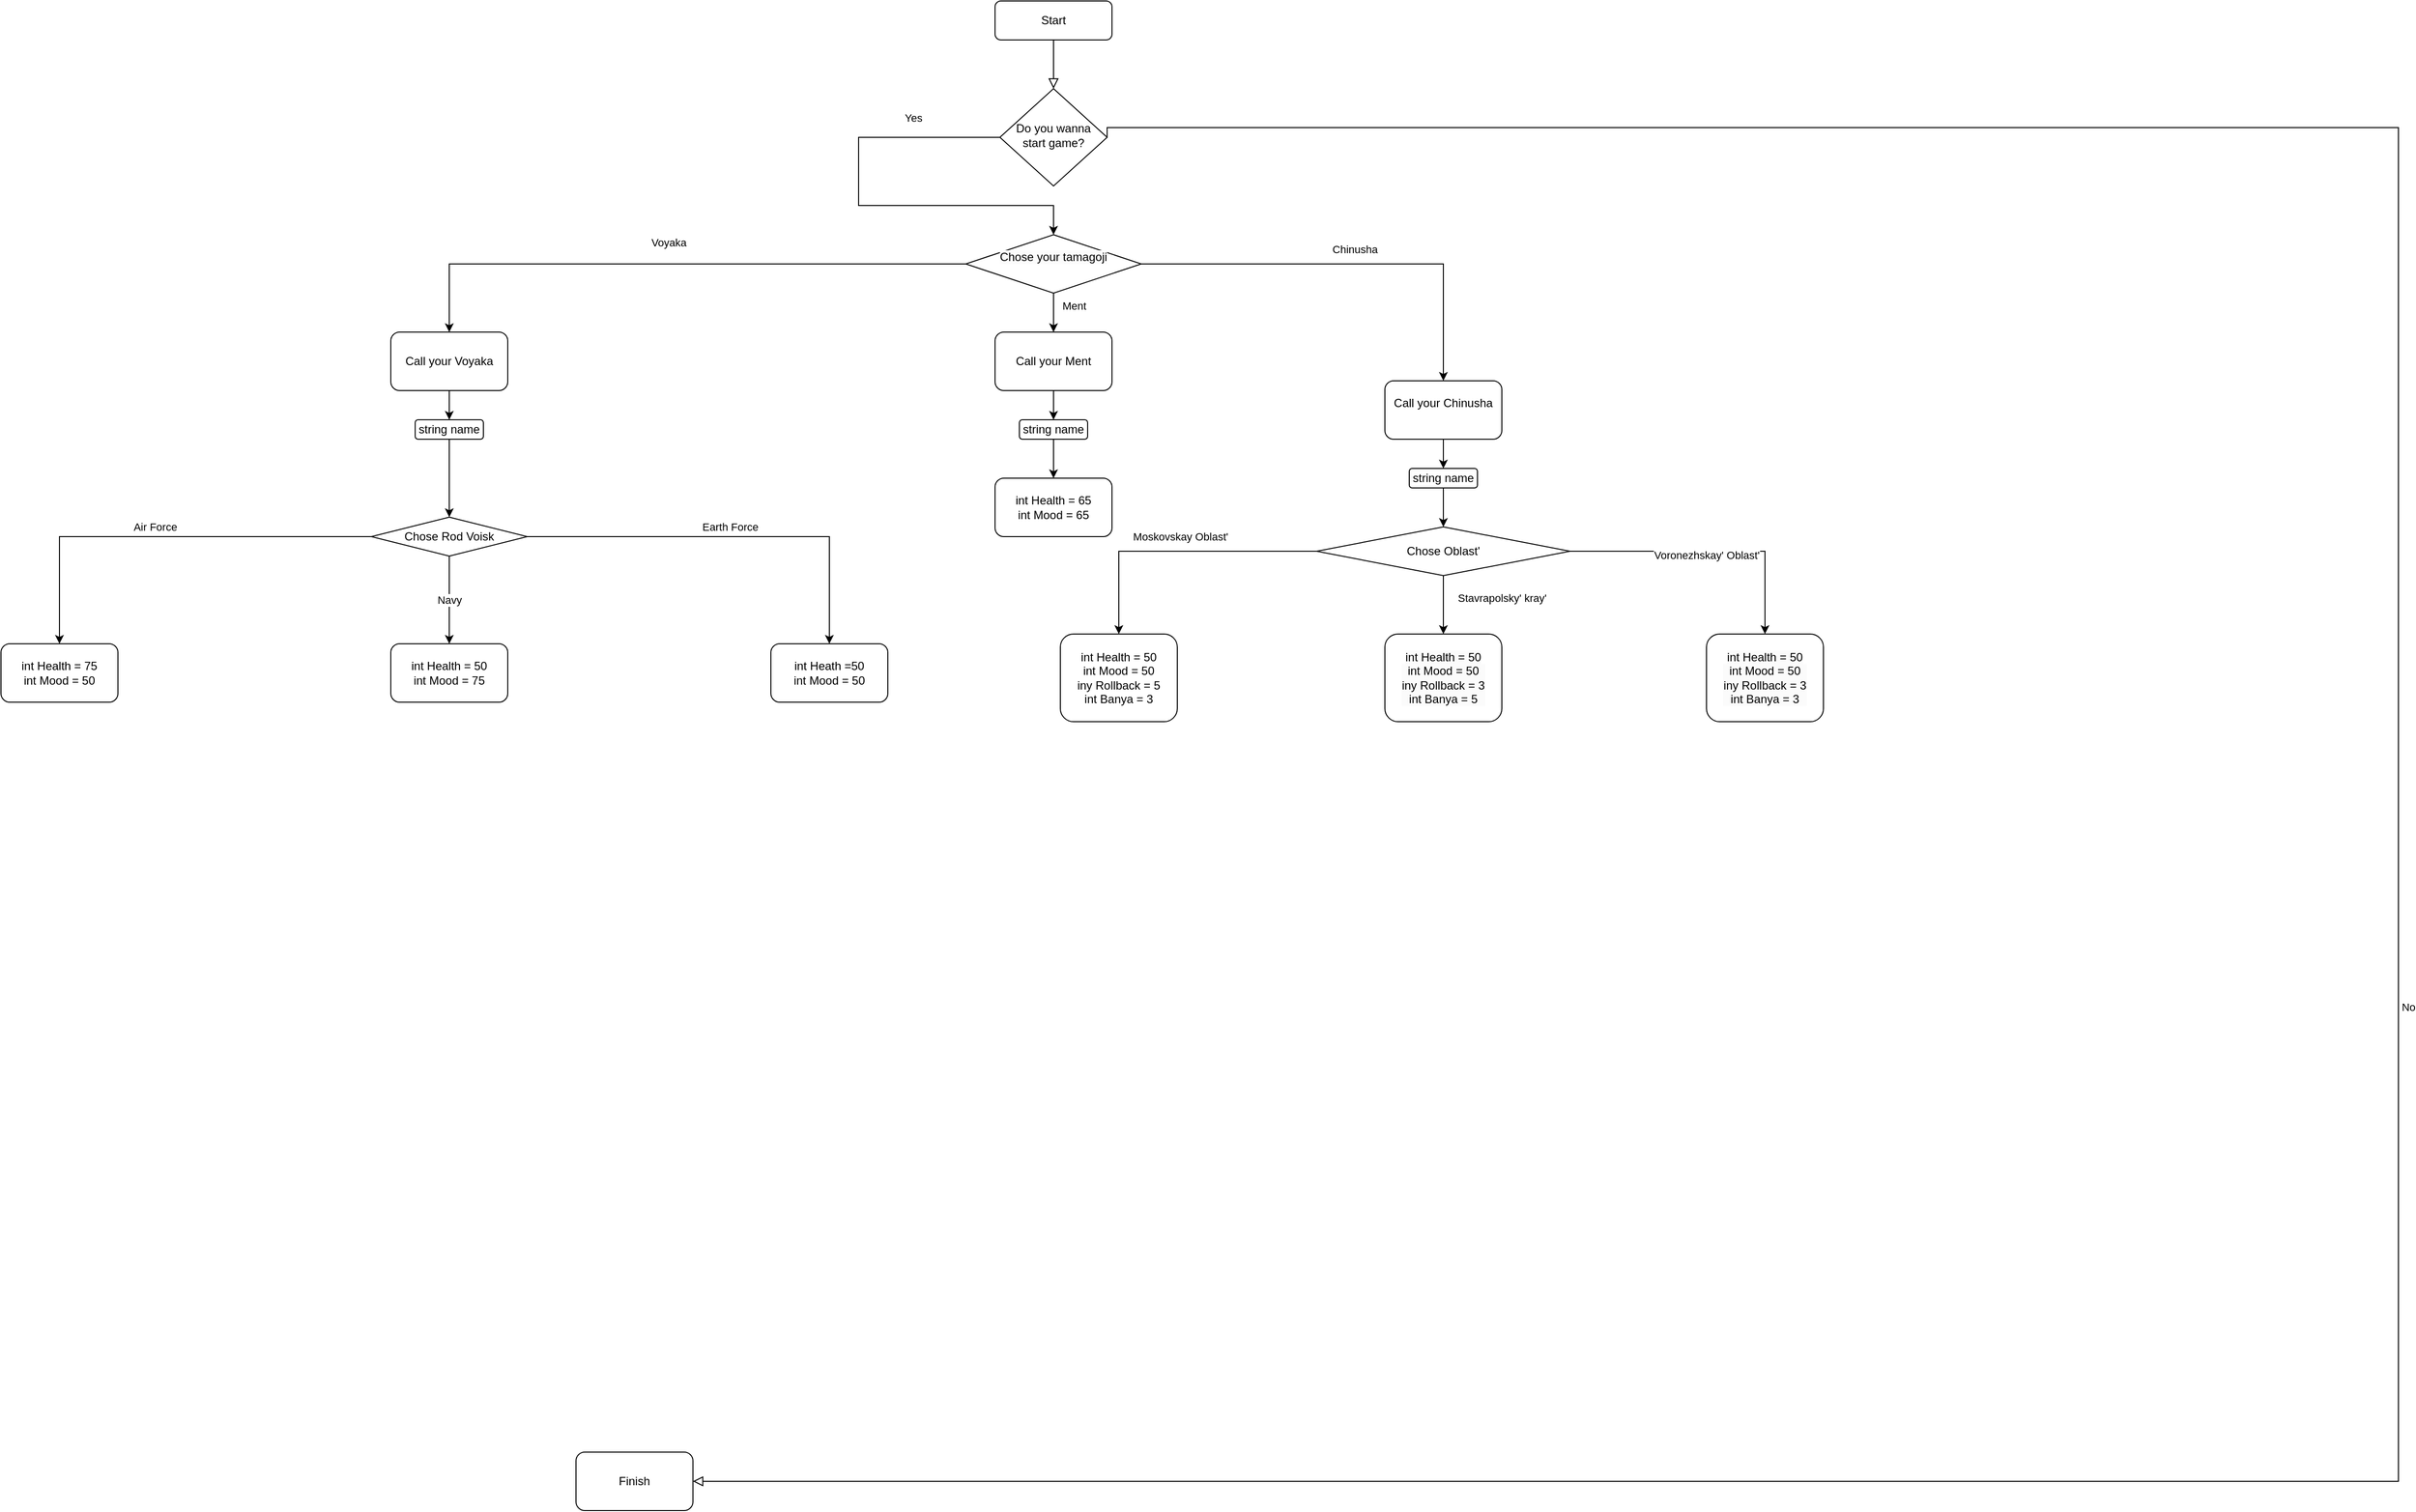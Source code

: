 <mxfile version="24.6.4" type="device">
  <diagram id="C5RBs43oDa-KdzZeNtuy" name="Page-1">
    <mxGraphModel dx="3088" dy="844" grid="1" gridSize="10" guides="1" tooltips="1" connect="1" arrows="1" fold="1" page="1" pageScale="1" pageWidth="827" pageHeight="1169" math="0" shadow="0">
      <root>
        <mxCell id="WIyWlLk6GJQsqaUBKTNV-0" />
        <mxCell id="WIyWlLk6GJQsqaUBKTNV-1" parent="WIyWlLk6GJQsqaUBKTNV-0" />
        <mxCell id="WIyWlLk6GJQsqaUBKTNV-2" value="" style="rounded=0;html=1;jettySize=auto;orthogonalLoop=1;fontSize=11;endArrow=block;endFill=0;endSize=8;strokeWidth=1;shadow=0;labelBackgroundColor=none;edgeStyle=orthogonalEdgeStyle;" parent="WIyWlLk6GJQsqaUBKTNV-1" source="WIyWlLk6GJQsqaUBKTNV-3" target="WIyWlLk6GJQsqaUBKTNV-6" edge="1">
          <mxGeometry relative="1" as="geometry" />
        </mxCell>
        <mxCell id="WIyWlLk6GJQsqaUBKTNV-3" value="Start" style="rounded=1;whiteSpace=wrap;html=1;fontSize=12;glass=0;strokeWidth=1;shadow=0;" parent="WIyWlLk6GJQsqaUBKTNV-1" vertex="1">
          <mxGeometry x="-600" y="190" width="120" height="40" as="geometry" />
        </mxCell>
        <mxCell id="WIyWlLk6GJQsqaUBKTNV-5" value="No" style="edgeStyle=orthogonalEdgeStyle;rounded=0;html=1;jettySize=auto;orthogonalLoop=1;fontSize=11;endArrow=block;endFill=0;endSize=8;strokeWidth=1;shadow=0;labelBackgroundColor=none;entryX=1;entryY=0.5;entryDx=0;entryDy=0;exitX=1;exitY=0.5;exitDx=0;exitDy=0;" parent="WIyWlLk6GJQsqaUBKTNV-1" source="WIyWlLk6GJQsqaUBKTNV-6" target="MfT9FiDQWY_UEhDtYRqd-1" edge="1">
          <mxGeometry y="10" relative="1" as="geometry">
            <mxPoint as="offset" />
            <mxPoint x="-820" y="330" as="sourcePoint" />
            <mxPoint x="-795" y="1160" as="targetPoint" />
            <Array as="points">
              <mxPoint x="-485" y="320" />
              <mxPoint x="840" y="320" />
              <mxPoint x="840" y="1710" />
            </Array>
          </mxGeometry>
        </mxCell>
        <mxCell id="WIyWlLk6GJQsqaUBKTNV-6" value="Do you wanna start game?" style="rhombus;whiteSpace=wrap;html=1;shadow=0;fontFamily=Helvetica;fontSize=12;align=center;strokeWidth=1;spacing=6;spacingTop=-4;" parent="WIyWlLk6GJQsqaUBKTNV-1" vertex="1">
          <mxGeometry x="-595" y="280" width="110" height="100" as="geometry" />
        </mxCell>
        <mxCell id="MfT9FiDQWY_UEhDtYRqd-1" value="Finish" style="rounded=1;whiteSpace=wrap;html=1;" vertex="1" parent="WIyWlLk6GJQsqaUBKTNV-1">
          <mxGeometry x="-1030" y="1680" width="120" height="60" as="geometry" />
        </mxCell>
        <mxCell id="MfT9FiDQWY_UEhDtYRqd-2" value="Yes" style="endArrow=classic;html=1;rounded=0;exitX=0;exitY=0.5;exitDx=0;exitDy=0;entryX=0.5;entryY=0;entryDx=0;entryDy=0;" edge="1" parent="WIyWlLk6GJQsqaUBKTNV-1" source="WIyWlLk6GJQsqaUBKTNV-6" target="MfT9FiDQWY_UEhDtYRqd-4">
          <mxGeometry x="-0.6" y="-20" width="50" height="50" relative="1" as="geometry">
            <mxPoint x="-430" y="570" as="sourcePoint" />
            <mxPoint x="-600" y="430" as="targetPoint" />
            <Array as="points">
              <mxPoint x="-740" y="330" />
              <mxPoint x="-740" y="400" />
              <mxPoint x="-540" y="400" />
            </Array>
            <mxPoint as="offset" />
          </mxGeometry>
        </mxCell>
        <mxCell id="MfT9FiDQWY_UEhDtYRqd-13" value="Voyaka&lt;div&gt;&lt;br&gt;&lt;/div&gt;" style="edgeStyle=orthogonalEdgeStyle;rounded=0;orthogonalLoop=1;jettySize=auto;html=1;" edge="1" parent="WIyWlLk6GJQsqaUBKTNV-1" source="MfT9FiDQWY_UEhDtYRqd-4" target="MfT9FiDQWY_UEhDtYRqd-11">
          <mxGeometry x="0.017" y="-15" relative="1" as="geometry">
            <mxPoint as="offset" />
          </mxGeometry>
        </mxCell>
        <mxCell id="MfT9FiDQWY_UEhDtYRqd-15" value="Chinusha" style="edgeStyle=orthogonalEdgeStyle;rounded=0;orthogonalLoop=1;jettySize=auto;html=1;exitX=1;exitY=0.5;exitDx=0;exitDy=0;" edge="1" parent="WIyWlLk6GJQsqaUBKTNV-1" source="MfT9FiDQWY_UEhDtYRqd-4" target="MfT9FiDQWY_UEhDtYRqd-14">
          <mxGeometry x="0.017" y="15" relative="1" as="geometry">
            <mxPoint as="offset" />
          </mxGeometry>
        </mxCell>
        <mxCell id="MfT9FiDQWY_UEhDtYRqd-4" value="&#xa;&lt;span style=&quot;color: rgb(0, 0, 0); font-family: Helvetica; font-size: 12px; font-style: normal; font-variant-ligatures: normal; font-variant-caps: normal; font-weight: 400; letter-spacing: normal; orphans: 2; text-align: center; text-indent: 0px; text-transform: none; widows: 2; word-spacing: 0px; -webkit-text-stroke-width: 0px; white-space: normal; background-color: rgb(251, 251, 251); text-decoration-thickness: initial; text-decoration-style: initial; text-decoration-color: initial; display: inline !important; float: none;&quot;&gt;Chose your tamagoji&lt;/span&gt;&#xa;&#xa;" style="rhombus;whiteSpace=wrap;html=1;" vertex="1" parent="WIyWlLk6GJQsqaUBKTNV-1">
          <mxGeometry x="-630" y="430" width="180" height="60" as="geometry" />
        </mxCell>
        <mxCell id="MfT9FiDQWY_UEhDtYRqd-19" style="edgeStyle=orthogonalEdgeStyle;rounded=0;orthogonalLoop=1;jettySize=auto;html=1;entryX=0.5;entryY=0;entryDx=0;entryDy=0;" edge="1" parent="WIyWlLk6GJQsqaUBKTNV-1" source="MfT9FiDQWY_UEhDtYRqd-7" target="MfT9FiDQWY_UEhDtYRqd-18">
          <mxGeometry relative="1" as="geometry" />
        </mxCell>
        <mxCell id="MfT9FiDQWY_UEhDtYRqd-7" value="Call your Ment" style="rounded=1;whiteSpace=wrap;html=1;" vertex="1" parent="WIyWlLk6GJQsqaUBKTNV-1">
          <mxGeometry x="-600" y="530" width="120" height="60" as="geometry" />
        </mxCell>
        <mxCell id="MfT9FiDQWY_UEhDtYRqd-8" value="Ment&lt;div&gt;&lt;br&gt;&lt;/div&gt;" style="endArrow=classic;html=1;rounded=0;exitX=0.5;exitY=1;exitDx=0;exitDy=0;entryX=0.5;entryY=0;entryDx=0;entryDy=0;" edge="1" parent="WIyWlLk6GJQsqaUBKTNV-1" source="MfT9FiDQWY_UEhDtYRqd-4" target="MfT9FiDQWY_UEhDtYRqd-7">
          <mxGeometry x="0.01" y="21" width="50" height="50" relative="1" as="geometry">
            <mxPoint x="-540" y="540" as="sourcePoint" />
            <mxPoint x="-540" y="570" as="targetPoint" />
            <mxPoint as="offset" />
          </mxGeometry>
        </mxCell>
        <mxCell id="MfT9FiDQWY_UEhDtYRqd-21" style="edgeStyle=orthogonalEdgeStyle;rounded=0;orthogonalLoop=1;jettySize=auto;html=1;entryX=0.5;entryY=0;entryDx=0;entryDy=0;" edge="1" parent="WIyWlLk6GJQsqaUBKTNV-1" source="MfT9FiDQWY_UEhDtYRqd-11" target="MfT9FiDQWY_UEhDtYRqd-20">
          <mxGeometry relative="1" as="geometry" />
        </mxCell>
        <mxCell id="MfT9FiDQWY_UEhDtYRqd-11" value="Call your Voyaka" style="rounded=1;whiteSpace=wrap;html=1;" vertex="1" parent="WIyWlLk6GJQsqaUBKTNV-1">
          <mxGeometry x="-1220" y="530" width="120" height="60" as="geometry" />
        </mxCell>
        <mxCell id="MfT9FiDQWY_UEhDtYRqd-17" style="edgeStyle=orthogonalEdgeStyle;rounded=0;orthogonalLoop=1;jettySize=auto;html=1;entryX=0.5;entryY=0;entryDx=0;entryDy=0;" edge="1" parent="WIyWlLk6GJQsqaUBKTNV-1" source="MfT9FiDQWY_UEhDtYRqd-14" target="MfT9FiDQWY_UEhDtYRqd-16">
          <mxGeometry relative="1" as="geometry" />
        </mxCell>
        <mxCell id="MfT9FiDQWY_UEhDtYRqd-14" value="Call your Chinusha&lt;div&gt;&lt;br&gt;&lt;/div&gt;" style="rounded=1;whiteSpace=wrap;html=1;" vertex="1" parent="WIyWlLk6GJQsqaUBKTNV-1">
          <mxGeometry x="-200" y="580" width="120" height="60" as="geometry" />
        </mxCell>
        <mxCell id="MfT9FiDQWY_UEhDtYRqd-38" style="edgeStyle=orthogonalEdgeStyle;rounded=0;orthogonalLoop=1;jettySize=auto;html=1;" edge="1" parent="WIyWlLk6GJQsqaUBKTNV-1" source="MfT9FiDQWY_UEhDtYRqd-16" target="MfT9FiDQWY_UEhDtYRqd-36">
          <mxGeometry relative="1" as="geometry" />
        </mxCell>
        <mxCell id="MfT9FiDQWY_UEhDtYRqd-16" value="string name" style="rounded=1;whiteSpace=wrap;html=1;" vertex="1" parent="WIyWlLk6GJQsqaUBKTNV-1">
          <mxGeometry x="-175" y="670" width="70" height="20" as="geometry" />
        </mxCell>
        <mxCell id="MfT9FiDQWY_UEhDtYRqd-35" style="edgeStyle=orthogonalEdgeStyle;rounded=0;orthogonalLoop=1;jettySize=auto;html=1;" edge="1" parent="WIyWlLk6GJQsqaUBKTNV-1" source="MfT9FiDQWY_UEhDtYRqd-18" target="MfT9FiDQWY_UEhDtYRqd-34">
          <mxGeometry relative="1" as="geometry" />
        </mxCell>
        <mxCell id="MfT9FiDQWY_UEhDtYRqd-18" value="string name" style="rounded=1;whiteSpace=wrap;html=1;" vertex="1" parent="WIyWlLk6GJQsqaUBKTNV-1">
          <mxGeometry x="-575" y="620" width="70" height="20" as="geometry" />
        </mxCell>
        <mxCell id="MfT9FiDQWY_UEhDtYRqd-23" style="edgeStyle=orthogonalEdgeStyle;rounded=0;orthogonalLoop=1;jettySize=auto;html=1;entryX=0.5;entryY=0;entryDx=0;entryDy=0;" edge="1" parent="WIyWlLk6GJQsqaUBKTNV-1" source="MfT9FiDQWY_UEhDtYRqd-20" target="MfT9FiDQWY_UEhDtYRqd-24">
          <mxGeometry relative="1" as="geometry">
            <mxPoint x="-1160" y="710" as="targetPoint" />
          </mxGeometry>
        </mxCell>
        <mxCell id="MfT9FiDQWY_UEhDtYRqd-20" value="string name" style="rounded=1;whiteSpace=wrap;html=1;" vertex="1" parent="WIyWlLk6GJQsqaUBKTNV-1">
          <mxGeometry x="-1195" y="620" width="70" height="20" as="geometry" />
        </mxCell>
        <mxCell id="MfT9FiDQWY_UEhDtYRqd-29" value="Navy" style="edgeStyle=orthogonalEdgeStyle;rounded=0;orthogonalLoop=1;jettySize=auto;html=1;" edge="1" parent="WIyWlLk6GJQsqaUBKTNV-1" source="MfT9FiDQWY_UEhDtYRqd-24" target="MfT9FiDQWY_UEhDtYRqd-26">
          <mxGeometry relative="1" as="geometry" />
        </mxCell>
        <mxCell id="MfT9FiDQWY_UEhDtYRqd-30" value="Air Force" style="edgeStyle=orthogonalEdgeStyle;rounded=0;orthogonalLoop=1;jettySize=auto;html=1;entryX=0.5;entryY=0;entryDx=0;entryDy=0;" edge="1" parent="WIyWlLk6GJQsqaUBKTNV-1" source="MfT9FiDQWY_UEhDtYRqd-24" target="MfT9FiDQWY_UEhDtYRqd-27">
          <mxGeometry x="0.032" y="-10" relative="1" as="geometry">
            <mxPoint x="-1550" y="860" as="targetPoint" />
            <mxPoint as="offset" />
          </mxGeometry>
        </mxCell>
        <mxCell id="MfT9FiDQWY_UEhDtYRqd-31" value="Earth Force" style="edgeStyle=orthogonalEdgeStyle;rounded=0;orthogonalLoop=1;jettySize=auto;html=1;exitX=1;exitY=0.5;exitDx=0;exitDy=0;entryX=0.5;entryY=0;entryDx=0;entryDy=0;" edge="1" parent="WIyWlLk6GJQsqaUBKTNV-1" source="MfT9FiDQWY_UEhDtYRqd-24" target="MfT9FiDQWY_UEhDtYRqd-28">
          <mxGeometry x="-0.011" y="10" relative="1" as="geometry">
            <mxPoint as="offset" />
          </mxGeometry>
        </mxCell>
        <mxCell id="MfT9FiDQWY_UEhDtYRqd-24" value="Chose Rod Voisk" style="rhombus;whiteSpace=wrap;html=1;" vertex="1" parent="WIyWlLk6GJQsqaUBKTNV-1">
          <mxGeometry x="-1240" y="720" width="160" height="40" as="geometry" />
        </mxCell>
        <mxCell id="MfT9FiDQWY_UEhDtYRqd-26" value="int Health = 50&lt;div&gt;int Mood = 75&lt;/div&gt;" style="rounded=1;whiteSpace=wrap;html=1;" vertex="1" parent="WIyWlLk6GJQsqaUBKTNV-1">
          <mxGeometry x="-1220" y="850" width="120" height="60" as="geometry" />
        </mxCell>
        <mxCell id="MfT9FiDQWY_UEhDtYRqd-27" value="int Health = 75&lt;div&gt;int Mood = 50&lt;/div&gt;" style="rounded=1;whiteSpace=wrap;html=1;" vertex="1" parent="WIyWlLk6GJQsqaUBKTNV-1">
          <mxGeometry x="-1620" y="850" width="120" height="60" as="geometry" />
        </mxCell>
        <mxCell id="MfT9FiDQWY_UEhDtYRqd-28" value="int Heath =50&lt;div&gt;int Mood = 50&lt;/div&gt;" style="rounded=1;whiteSpace=wrap;html=1;" vertex="1" parent="WIyWlLk6GJQsqaUBKTNV-1">
          <mxGeometry x="-830" y="850" width="120" height="60" as="geometry" />
        </mxCell>
        <mxCell id="MfT9FiDQWY_UEhDtYRqd-34" value="int Health = 65&lt;div&gt;int Mood = 65&lt;/div&gt;" style="rounded=1;whiteSpace=wrap;html=1;" vertex="1" parent="WIyWlLk6GJQsqaUBKTNV-1">
          <mxGeometry x="-600" y="680" width="120" height="60" as="geometry" />
        </mxCell>
        <mxCell id="MfT9FiDQWY_UEhDtYRqd-42" value="Moskovskay Oblast&#39;" style="edgeStyle=orthogonalEdgeStyle;rounded=0;orthogonalLoop=1;jettySize=auto;html=1;exitX=0;exitY=0.5;exitDx=0;exitDy=0;entryX=0.5;entryY=0;entryDx=0;entryDy=0;" edge="1" parent="WIyWlLk6GJQsqaUBKTNV-1" source="MfT9FiDQWY_UEhDtYRqd-36" target="MfT9FiDQWY_UEhDtYRqd-39">
          <mxGeometry x="-0.028" y="-15" relative="1" as="geometry">
            <mxPoint as="offset" />
          </mxGeometry>
        </mxCell>
        <mxCell id="MfT9FiDQWY_UEhDtYRqd-43" style="edgeStyle=orthogonalEdgeStyle;rounded=0;orthogonalLoop=1;jettySize=auto;html=1;exitX=0.5;exitY=1;exitDx=0;exitDy=0;" edge="1" parent="WIyWlLk6GJQsqaUBKTNV-1" source="MfT9FiDQWY_UEhDtYRqd-36" target="MfT9FiDQWY_UEhDtYRqd-40">
          <mxGeometry relative="1" as="geometry" />
        </mxCell>
        <mxCell id="MfT9FiDQWY_UEhDtYRqd-45" value="&#xa;&lt;span style=&quot;color: rgb(0, 0, 0); font-family: Helvetica; font-size: 11px; font-style: normal; font-variant-ligatures: normal; font-variant-caps: normal; font-weight: 400; letter-spacing: normal; orphans: 2; text-align: center; text-indent: 0px; text-transform: none; widows: 2; word-spacing: 0px; -webkit-text-stroke-width: 0px; white-space: nowrap; background-color: rgb(255, 255, 255); text-decoration-thickness: initial; text-decoration-style: initial; text-decoration-color: initial; display: inline !important; float: none;&quot;&gt;Stavrapolsky&#39; kray&#39;&lt;/span&gt;&#xa;&#xa;" style="edgeLabel;html=1;align=center;verticalAlign=middle;resizable=0;points=[];" vertex="1" connectable="0" parent="MfT9FiDQWY_UEhDtYRqd-43">
          <mxGeometry x="0.2" y="4" relative="1" as="geometry">
            <mxPoint x="56" y="-6" as="offset" />
          </mxGeometry>
        </mxCell>
        <mxCell id="MfT9FiDQWY_UEhDtYRqd-36" value="Chose Oblast&#39;" style="rhombus;whiteSpace=wrap;html=1;" vertex="1" parent="WIyWlLk6GJQsqaUBKTNV-1">
          <mxGeometry x="-270" y="730" width="260" height="50" as="geometry" />
        </mxCell>
        <mxCell id="MfT9FiDQWY_UEhDtYRqd-39" value="int Health = 50&lt;div&gt;int Mood = 50&lt;/div&gt;&lt;div&gt;iny Rollback = 5&lt;/div&gt;&lt;div&gt;int Banya = 3&lt;/div&gt;" style="rounded=1;whiteSpace=wrap;html=1;" vertex="1" parent="WIyWlLk6GJQsqaUBKTNV-1">
          <mxGeometry x="-533" y="840" width="120" height="90" as="geometry" />
        </mxCell>
        <mxCell id="MfT9FiDQWY_UEhDtYRqd-40" value="&lt;br&gt;&lt;span style=&quot;color: rgb(0, 0, 0); font-family: Helvetica; font-size: 12px; font-style: normal; font-variant-ligatures: normal; font-variant-caps: normal; font-weight: 400; letter-spacing: normal; orphans: 2; text-align: center; text-indent: 0px; text-transform: none; widows: 2; word-spacing: 0px; -webkit-text-stroke-width: 0px; white-space: normal; background-color: rgb(251, 251, 251); text-decoration-thickness: initial; text-decoration-style: initial; text-decoration-color: initial; display: inline !important; float: none;&quot;&gt;int Health = 50&lt;/span&gt;&lt;div style=&quot;forced-color-adjust: none; color: rgb(0, 0, 0); font-family: Helvetica; font-size: 12px; font-style: normal; font-variant-ligatures: normal; font-variant-caps: normal; font-weight: 400; letter-spacing: normal; orphans: 2; text-align: center; text-indent: 0px; text-transform: none; widows: 2; word-spacing: 0px; -webkit-text-stroke-width: 0px; white-space: normal; background-color: rgb(251, 251, 251); text-decoration-thickness: initial; text-decoration-style: initial; text-decoration-color: initial;&quot;&gt;int Mood = 50&lt;/div&gt;&lt;div style=&quot;forced-color-adjust: none; color: rgb(0, 0, 0); font-family: Helvetica; font-size: 12px; font-style: normal; font-variant-ligatures: normal; font-variant-caps: normal; font-weight: 400; letter-spacing: normal; orphans: 2; text-align: center; text-indent: 0px; text-transform: none; widows: 2; word-spacing: 0px; -webkit-text-stroke-width: 0px; white-space: normal; background-color: rgb(251, 251, 251); text-decoration-thickness: initial; text-decoration-style: initial; text-decoration-color: initial;&quot;&gt;iny Rollback = 3&lt;/div&gt;&lt;div style=&quot;forced-color-adjust: none; color: rgb(0, 0, 0); font-family: Helvetica; font-size: 12px; font-style: normal; font-variant-ligatures: normal; font-variant-caps: normal; font-weight: 400; letter-spacing: normal; orphans: 2; text-align: center; text-indent: 0px; text-transform: none; widows: 2; word-spacing: 0px; -webkit-text-stroke-width: 0px; white-space: normal; background-color: rgb(251, 251, 251); text-decoration-thickness: initial; text-decoration-style: initial; text-decoration-color: initial;&quot;&gt;int Banya = 5&lt;/div&gt;&lt;div&gt;&lt;br/&gt;&lt;/div&gt;" style="rounded=1;whiteSpace=wrap;html=1;" vertex="1" parent="WIyWlLk6GJQsqaUBKTNV-1">
          <mxGeometry x="-200" y="840" width="120" height="90" as="geometry" />
        </mxCell>
        <mxCell id="MfT9FiDQWY_UEhDtYRqd-41" value="&lt;br&gt;&lt;span style=&quot;color: rgb(0, 0, 0); font-family: Helvetica; font-size: 12px; font-style: normal; font-variant-ligatures: normal; font-variant-caps: normal; font-weight: 400; letter-spacing: normal; orphans: 2; text-align: center; text-indent: 0px; text-transform: none; widows: 2; word-spacing: 0px; -webkit-text-stroke-width: 0px; white-space: normal; background-color: rgb(251, 251, 251); text-decoration-thickness: initial; text-decoration-style: initial; text-decoration-color: initial; display: inline !important; float: none;&quot;&gt;int Health = 50&lt;/span&gt;&lt;div style=&quot;forced-color-adjust: none; color: rgb(0, 0, 0); font-family: Helvetica; font-size: 12px; font-style: normal; font-variant-ligatures: normal; font-variant-caps: normal; font-weight: 400; letter-spacing: normal; orphans: 2; text-align: center; text-indent: 0px; text-transform: none; widows: 2; word-spacing: 0px; -webkit-text-stroke-width: 0px; white-space: normal; background-color: rgb(251, 251, 251); text-decoration-thickness: initial; text-decoration-style: initial; text-decoration-color: initial;&quot;&gt;int Mood = 50&lt;/div&gt;&lt;div style=&quot;forced-color-adjust: none; color: rgb(0, 0, 0); font-family: Helvetica; font-size: 12px; font-style: normal; font-variant-ligatures: normal; font-variant-caps: normal; font-weight: 400; letter-spacing: normal; orphans: 2; text-align: center; text-indent: 0px; text-transform: none; widows: 2; word-spacing: 0px; -webkit-text-stroke-width: 0px; white-space: normal; background-color: rgb(251, 251, 251); text-decoration-thickness: initial; text-decoration-style: initial; text-decoration-color: initial;&quot;&gt;iny Rollback = 3&lt;/div&gt;&lt;div style=&quot;forced-color-adjust: none; color: rgb(0, 0, 0); font-family: Helvetica; font-size: 12px; font-style: normal; font-variant-ligatures: normal; font-variant-caps: normal; font-weight: 400; letter-spacing: normal; orphans: 2; text-align: center; text-indent: 0px; text-transform: none; widows: 2; word-spacing: 0px; -webkit-text-stroke-width: 0px; white-space: normal; background-color: rgb(251, 251, 251); text-decoration-thickness: initial; text-decoration-style: initial; text-decoration-color: initial;&quot;&gt;int Banya = 3&lt;/div&gt;&lt;div&gt;&lt;br/&gt;&lt;/div&gt;" style="rounded=1;whiteSpace=wrap;html=1;" vertex="1" parent="WIyWlLk6GJQsqaUBKTNV-1">
          <mxGeometry x="130" y="840" width="120" height="90" as="geometry" />
        </mxCell>
        <mxCell id="MfT9FiDQWY_UEhDtYRqd-44" value="" style="edgeStyle=orthogonalEdgeStyle;rounded=0;orthogonalLoop=1;jettySize=auto;html=1;exitX=1;exitY=0.5;exitDx=0;exitDy=0;entryX=0.5;entryY=0;entryDx=0;entryDy=0;" edge="1" parent="WIyWlLk6GJQsqaUBKTNV-1" source="MfT9FiDQWY_UEhDtYRqd-36" target="MfT9FiDQWY_UEhDtYRqd-41">
          <mxGeometry relative="1" as="geometry" />
        </mxCell>
        <mxCell id="MfT9FiDQWY_UEhDtYRqd-46" value="Voronezhskay&#39; Oblast&#39;" style="edgeLabel;html=1;align=center;verticalAlign=middle;resizable=0;points=[];" vertex="1" connectable="0" parent="MfT9FiDQWY_UEhDtYRqd-44">
          <mxGeometry x="-0.018" y="-4" relative="1" as="geometry">
            <mxPoint as="offset" />
          </mxGeometry>
        </mxCell>
      </root>
    </mxGraphModel>
  </diagram>
</mxfile>
